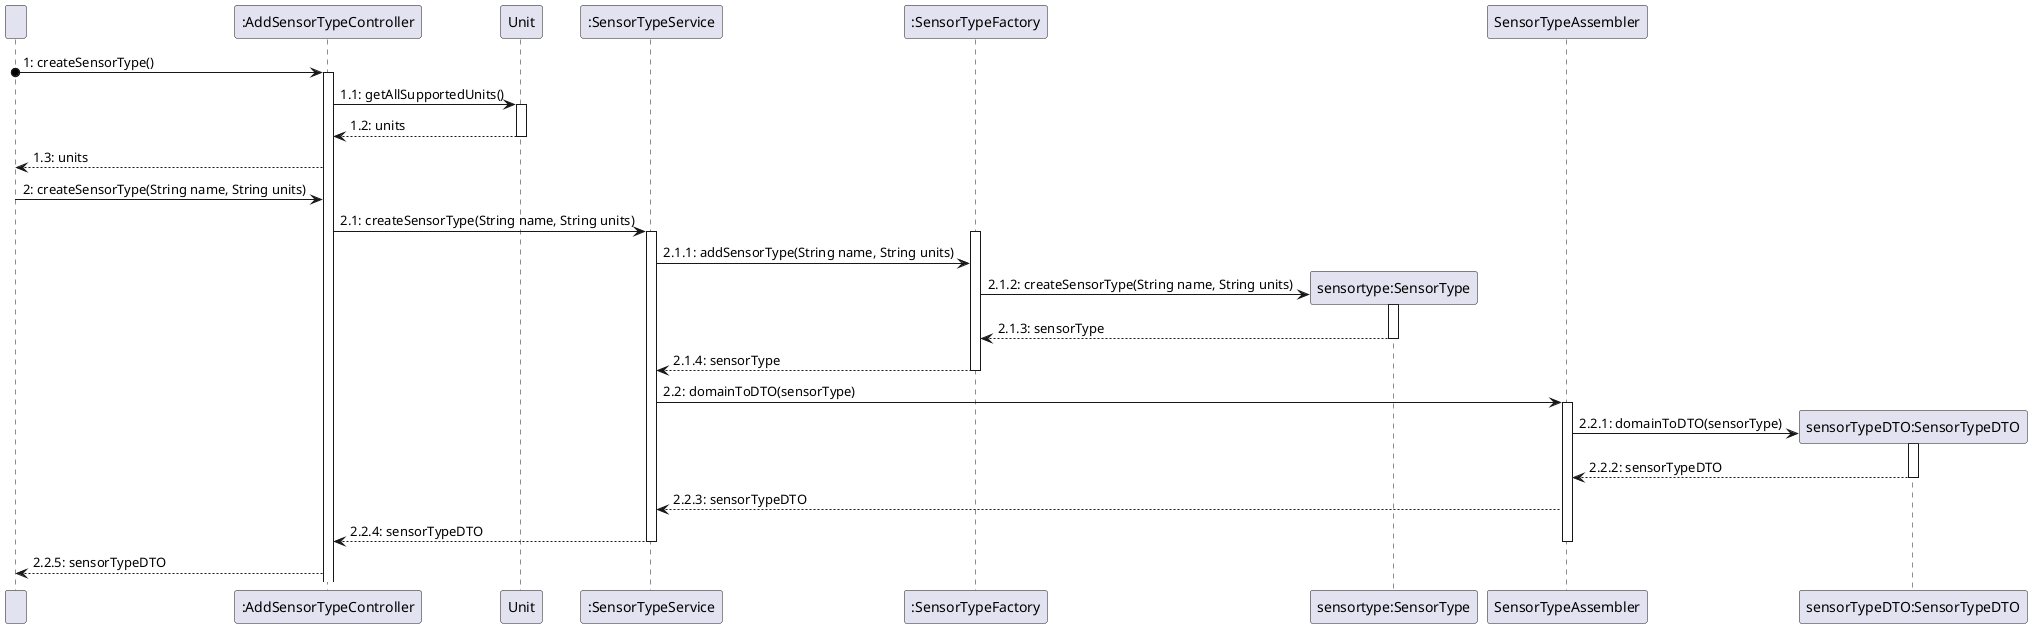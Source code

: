 @startuml
participant "  " as User
participant ":AddSensorTypeController" as Controller
participant "Unit" as Unit
participant ":SensorTypeService" as Service
participant ":SensorTypeFactory" as SensorTypeFactory
participant "sensortype:SensorType" as SensorType
participant "SensorTypeAssembler" as SensorTypeAssembler
participant "sensorTypeDTO:SensorTypeDTO" as SensorTypeDTO

User o-> Controller: 1: createSensorType()
activate Controller
Controller -> Unit: 1.1: getAllSupportedUnits()
activate Unit
Unit --> Controller: 1.2: units
deactivate Unit
Controller --> User: 1.3: units
User -> Controller: 2: createSensorType(String name, String units)
Controller -> Service: 2.1: createSensorType(String name, String units)
activate Service
activate SensorTypeFactory
Service -> SensorTypeFactory: 2.1.1: addSensorType(String name, String units)
create SensorType
SensorTypeFactory -> SensorType: 2.1.2: createSensorType(String name, String units)
activate SensorType
SensorType --> SensorTypeFactory: 2.1.3: sensorType
deactivate SensorType
SensorTypeFactory --> Service: 2.1.4: sensorType
deactivate SensorTypeFactory
Service -> SensorTypeAssembler: 2.2: domainToDTO(sensorType)

activate SensorTypeAssembler
create SensorTypeDTO
SensorTypeAssembler -> SensorTypeDTO: 2.2.1: domainToDTO(sensorType)
activate SensorTypeDTO
SensorTypeDTO --> SensorTypeAssembler: 2.2.2: sensorTypeDTO
deactivate SensorTypeDTO
SensorTypeAssembler --> Service: 2.2.3: sensorTypeDTO
Service --> Controller: 2.2.4: sensorTypeDTO
deactivate Service
deactivate SensorTypeAssembler
Controller --> User: 2.2.5: sensorTypeDTO

@enduml